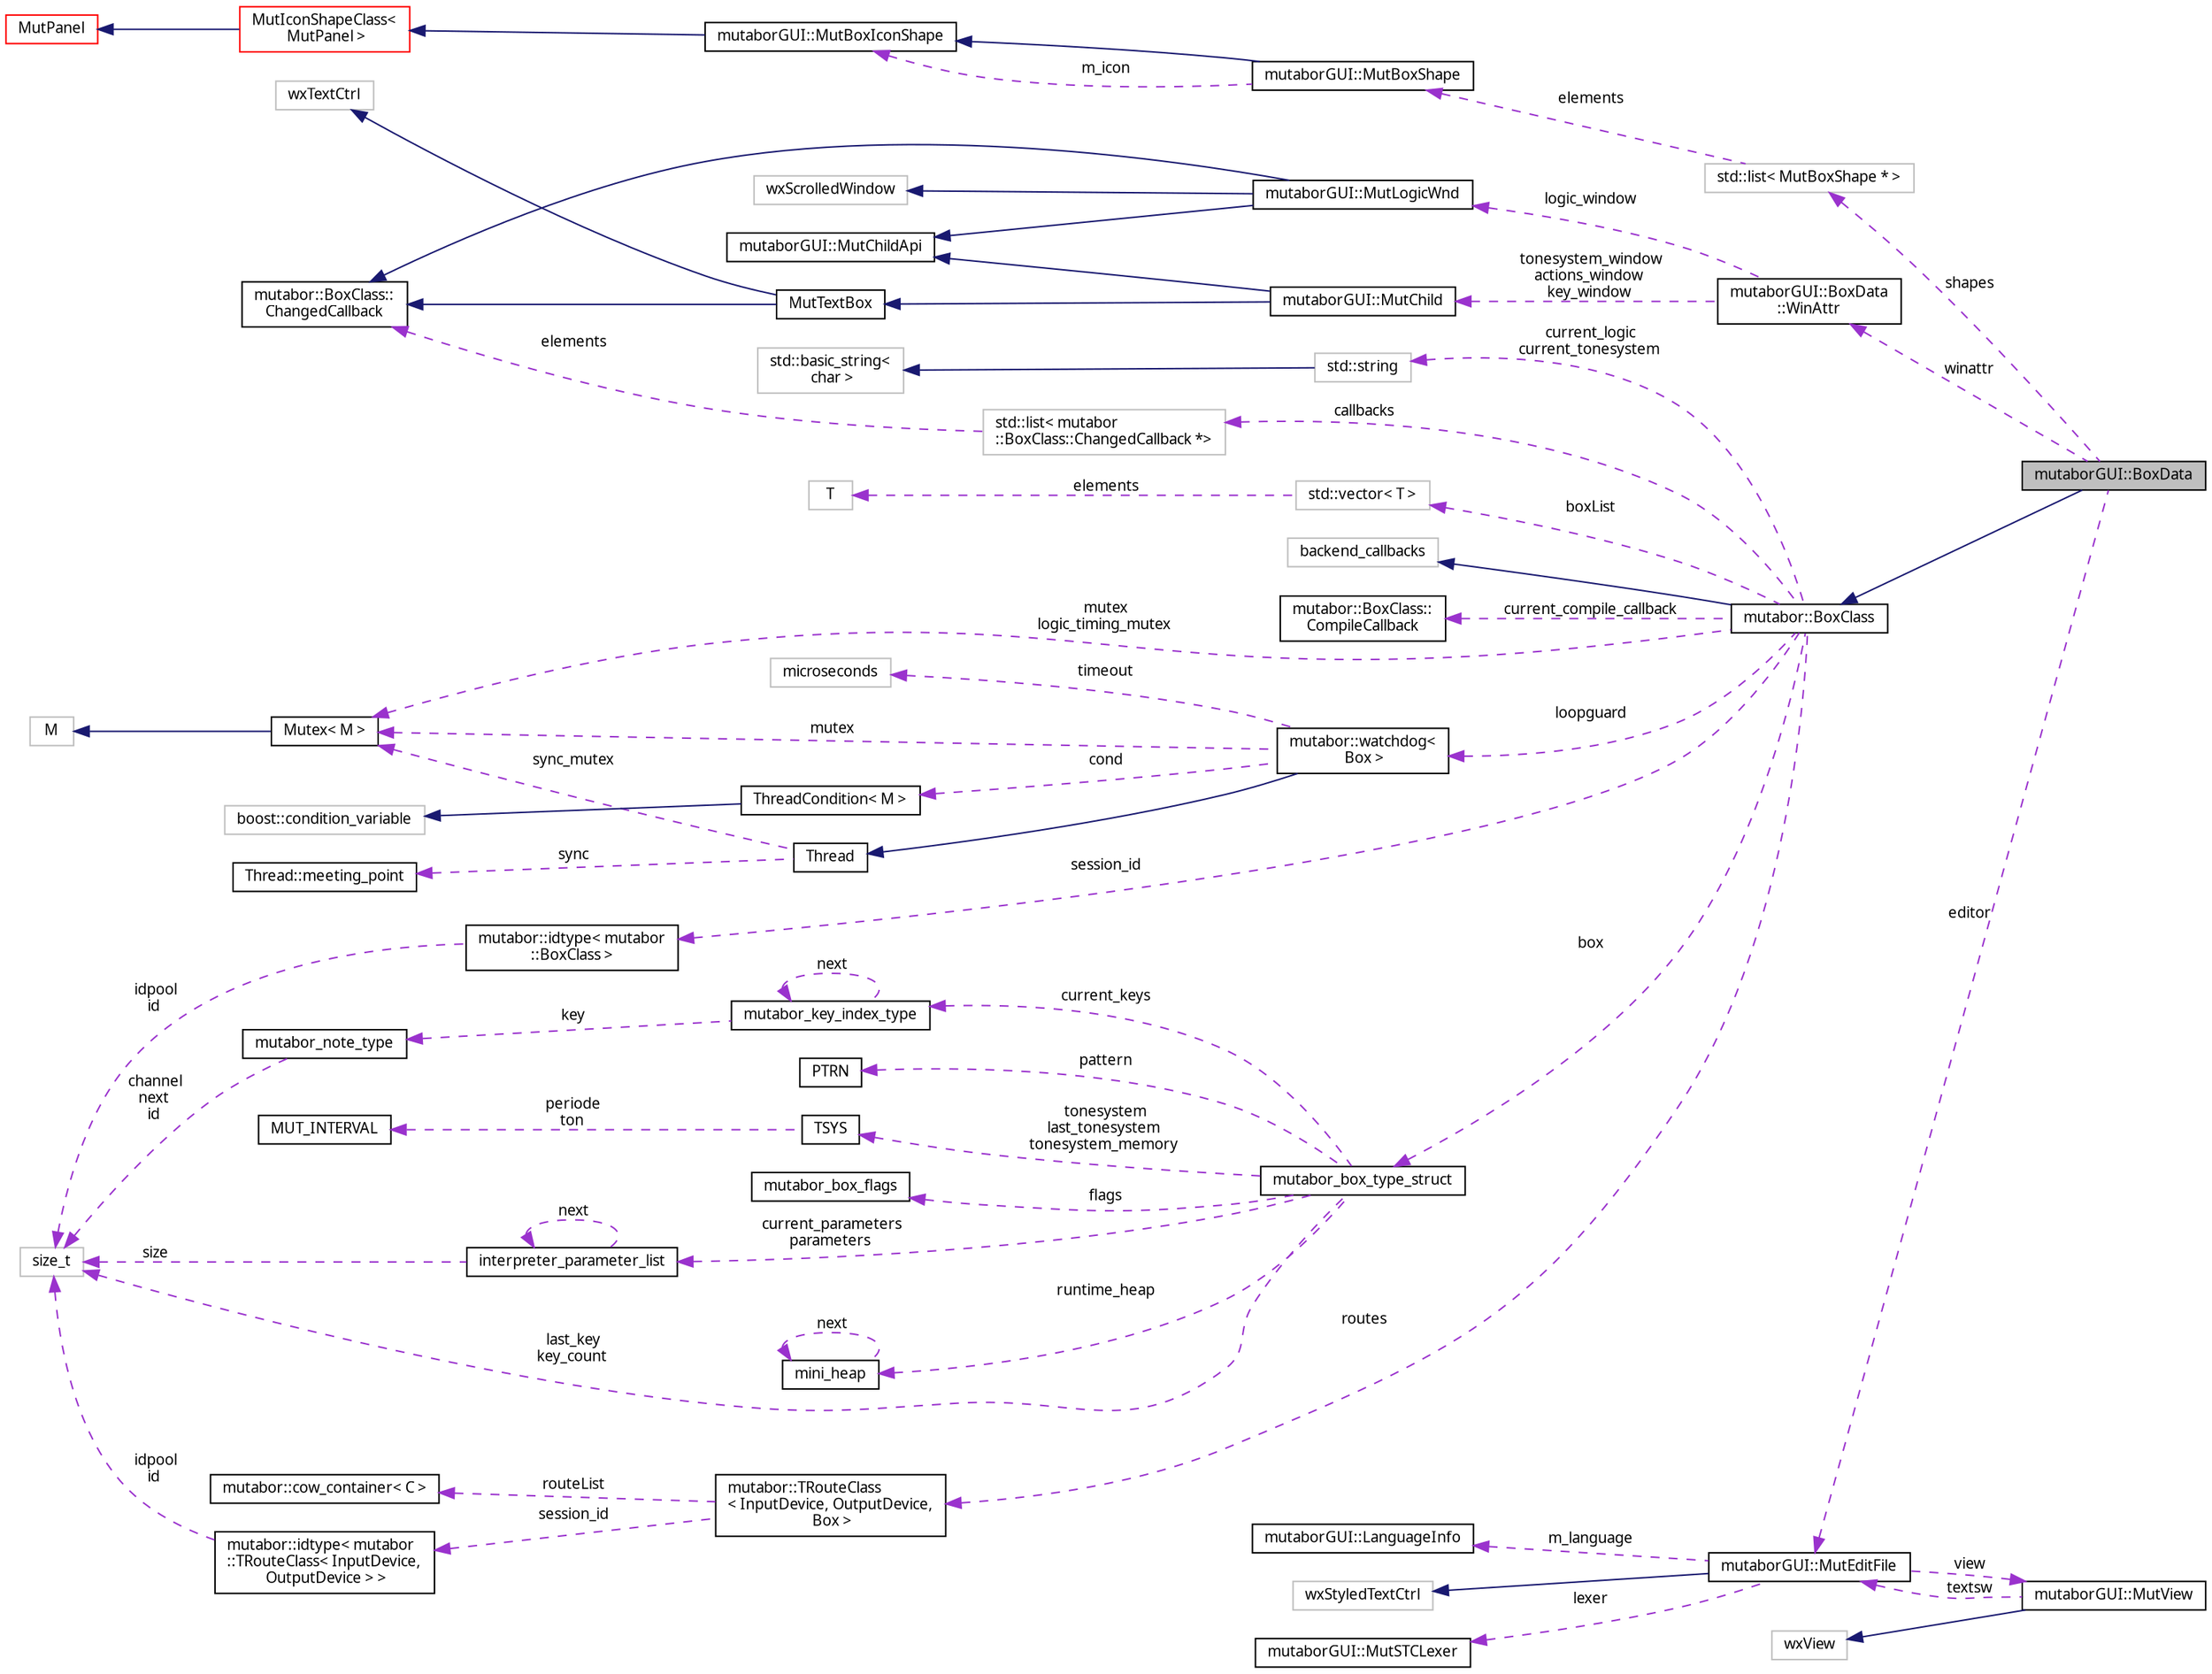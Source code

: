digraph "mutaborGUI::BoxData"
{
  edge [fontname="Sans",fontsize="10",labelfontname="Sans",labelfontsize="10"];
  node [fontname="Sans",fontsize="10",shape=record];
  rankdir="LR";
  Node3 [label="mutaborGUI::BoxData",height=0.2,width=0.4,color="black", fillcolor="grey75", style="filled", fontcolor="black"];
  Node4 -> Node3 [dir="back",color="midnightblue",fontsize="10",style="solid",fontname="Sans"];
  Node4 [label="mutabor::BoxClass",height=0.2,width=0.4,color="black", fillcolor="white", style="filled",URL="$d3/d4e/structmutabor_1_1BoxClass.html"];
  Node5 -> Node4 [dir="back",color="midnightblue",fontsize="10",style="solid",fontname="Sans"];
  Node5 [label="backend_callbacks",height=0.2,width=0.4,color="grey75", fillcolor="white", style="filled"];
  Node6 -> Node4 [dir="back",color="darkorchid3",fontsize="10",style="dashed",label=" current_compile_callback" ,fontname="Sans"];
  Node6 [label="mutabor::BoxClass::\lCompileCallback",height=0.2,width=0.4,color="black", fillcolor="white", style="filled",URL="$d2/def/structmutabor_1_1BoxClass_1_1CompileCallback.html"];
  Node7 -> Node4 [dir="back",color="darkorchid3",fontsize="10",style="dashed",label=" session_id" ,fontname="Sans"];
  Node7 [label="mutabor::idtype\< mutabor\l::BoxClass \>",height=0.2,width=0.4,color="black", fillcolor="white", style="filled",URL="$d7/dce/classmutabor_1_1idtype.html"];
  Node8 -> Node7 [dir="back",color="darkorchid3",fontsize="10",style="dashed",label=" idpool\nid" ,fontname="Sans"];
  Node8 [label="size_t",height=0.2,width=0.4,color="grey75", fillcolor="white", style="filled"];
  Node9 -> Node4 [dir="back",color="darkorchid3",fontsize="10",style="dashed",label=" loopguard" ,fontname="Sans"];
  Node9 [label="mutabor::watchdog\<\l Box \>",height=0.2,width=0.4,color="black", fillcolor="white", style="filled",URL="$d7/d6f/classmutabor_1_1watchdog.html"];
  Node10 -> Node9 [dir="back",color="midnightblue",fontsize="10",style="solid",fontname="Sans"];
  Node10 [label="Thread",height=0.2,width=0.4,color="black", fillcolor="white", style="filled",URL="$d0/d51/classThread.html"];
  Node11 -> Node10 [dir="back",color="darkorchid3",fontsize="10",style="dashed",label=" sync_mutex" ,fontname="Sans"];
  Node11 [label="Mutex\< M \>",height=0.2,width=0.4,color="black", fillcolor="white", style="filled",URL="$dd/db9/classMutex.html"];
  Node12 -> Node11 [dir="back",color="midnightblue",fontsize="10",style="solid",fontname="Sans"];
  Node12 [label="M",height=0.2,width=0.4,color="grey75", fillcolor="white", style="filled"];
  Node13 -> Node10 [dir="back",color="darkorchid3",fontsize="10",style="dashed",label=" sync" ,fontname="Sans"];
  Node13 [label="Thread::meeting_point",height=0.2,width=0.4,color="black", fillcolor="white", style="filled",URL="$dd/da9/classThread_1_1meeting__point.html"];
  Node14 -> Node9 [dir="back",color="darkorchid3",fontsize="10",style="dashed",label=" cond" ,fontname="Sans"];
  Node14 [label="ThreadCondition\< M \>",height=0.2,width=0.4,color="black", fillcolor="white", style="filled",URL="$d3/d55/classThreadCondition.html"];
  Node15 -> Node14 [dir="back",color="midnightblue",fontsize="10",style="solid",fontname="Sans"];
  Node15 [label="boost::condition_variable",height=0.2,width=0.4,color="grey75", fillcolor="white", style="filled"];
  Node11 -> Node9 [dir="back",color="darkorchid3",fontsize="10",style="dashed",label=" mutex" ,fontname="Sans"];
  Node16 -> Node9 [dir="back",color="darkorchid3",fontsize="10",style="dashed",label=" timeout" ,fontname="Sans"];
  Node16 [label="microseconds",height=0.2,width=0.4,color="grey75", fillcolor="white", style="filled"];
  Node17 -> Node4 [dir="back",color="darkorchid3",fontsize="10",style="dashed",label=" box" ,fontname="Sans"];
  Node17 [label="mutabor_box_type_struct",height=0.2,width=0.4,color="black", fillcolor="white", style="filled",URL="$d6/dee/structmutabor__box__type__struct.html",tooltip="Mutabor box type. "];
  Node18 -> Node17 [dir="back",color="darkorchid3",fontsize="10",style="dashed",label=" pattern" ,fontname="Sans"];
  Node18 [label="PTRN",height=0.2,width=0.4,color="black", fillcolor="white", style="filled",URL="$d3/dc4/structPTRN.html"];
  Node19 -> Node17 [dir="back",color="darkorchid3",fontsize="10",style="dashed",label=" current_keys" ,fontname="Sans"];
  Node19 [label="mutabor_key_index_type",height=0.2,width=0.4,color="black", fillcolor="white", style="filled",URL="$d9/df2/structmutabor__key__index__type.html"];
  Node20 -> Node19 [dir="back",color="darkorchid3",fontsize="10",style="dashed",label=" key" ,fontname="Sans"];
  Node20 [label="mutabor_note_type",height=0.2,width=0.4,color="black", fillcolor="white", style="filled",URL="$d6/d0c/structmutabor__note__type.html",tooltip="linked list containing key information for incoming keys or notes. "];
  Node8 -> Node20 [dir="back",color="darkorchid3",fontsize="10",style="dashed",label=" channel\nnext\nid" ,fontname="Sans"];
  Node19 -> Node19 [dir="back",color="darkorchid3",fontsize="10",style="dashed",label=" next" ,fontname="Sans"];
  Node21 -> Node17 [dir="back",color="darkorchid3",fontsize="10",style="dashed",label=" flags" ,fontname="Sans"];
  Node21 [label="mutabor_box_flags",height=0.2,width=0.4,color="black", fillcolor="white", style="filled",URL="$df/da9/structmutabor__box__flags.html"];
  Node22 -> Node17 [dir="back",color="darkorchid3",fontsize="10",style="dashed",label=" runtime_heap" ,fontname="Sans"];
  Node22 [label="mini_heap",height=0.2,width=0.4,color="black", fillcolor="white", style="filled",URL="$df/d0f/structmini__heap.html"];
  Node22 -> Node22 [dir="back",color="darkorchid3",fontsize="10",style="dashed",label=" next" ,fontname="Sans"];
  Node23 -> Node17 [dir="back",color="darkorchid3",fontsize="10",style="dashed",label=" tonesystem\nlast_tonesystem\ntonesystem_memory" ,fontname="Sans"];
  Node23 [label="TSYS",height=0.2,width=0.4,color="black", fillcolor="white", style="filled",URL="$d4/d2a/structTSYS.html"];
  Node24 -> Node23 [dir="back",color="darkorchid3",fontsize="10",style="dashed",label=" periode\nton" ,fontname="Sans"];
  Node24 [label="MUT_INTERVAL",height=0.2,width=0.4,color="black", fillcolor="white", style="filled",URL="$d6/dcd/structMUT__INTERVAL.html"];
  Node25 -> Node17 [dir="back",color="darkorchid3",fontsize="10",style="dashed",label=" current_parameters\nparameters" ,fontname="Sans"];
  Node25 [label="interpreter_parameter_list",height=0.2,width=0.4,color="black", fillcolor="white", style="filled",URL="$da/d32/structinterpreter__parameter__list.html"];
  Node25 -> Node25 [dir="back",color="darkorchid3",fontsize="10",style="dashed",label=" next" ,fontname="Sans"];
  Node8 -> Node25 [dir="back",color="darkorchid3",fontsize="10",style="dashed",label=" size" ,fontname="Sans"];
  Node8 -> Node17 [dir="back",color="darkorchid3",fontsize="10",style="dashed",label=" last_key\nkey_count" ,fontname="Sans"];
  Node26 -> Node4 [dir="back",color="darkorchid3",fontsize="10",style="dashed",label=" routes" ,fontname="Sans"];
  Node26 [label="mutabor::TRouteClass\l\< InputDevice, OutputDevice,\l Box \>",height=0.2,width=0.4,color="black", fillcolor="white", style="filled",URL="$db/d05/classmutabor_1_1TRouteClass.html"];
  Node27 -> Node26 [dir="back",color="darkorchid3",fontsize="10",style="dashed",label=" routeList" ,fontname="Sans"];
  Node27 [label="mutabor::cow_container\< C \>",height=0.2,width=0.4,color="black", fillcolor="white", style="filled",URL="$df/d40/classmutabor_1_1cow__container.html"];
  Node28 -> Node26 [dir="back",color="darkorchid3",fontsize="10",style="dashed",label=" session_id" ,fontname="Sans"];
  Node28 [label="mutabor::idtype\< mutabor\l::TRouteClass\< InputDevice,\l OutputDevice \> \>",height=0.2,width=0.4,color="black", fillcolor="white", style="filled",URL="$d7/dce/classmutabor_1_1idtype.html"];
  Node8 -> Node28 [dir="back",color="darkorchid3",fontsize="10",style="dashed",label=" idpool\nid" ,fontname="Sans"];
  Node11 -> Node4 [dir="back",color="darkorchid3",fontsize="10",style="dashed",label=" mutex\nlogic_timing_mutex" ,fontname="Sans"];
  Node29 -> Node4 [dir="back",color="darkorchid3",fontsize="10",style="dashed",label=" current_logic\ncurrent_tonesystem" ,fontname="Sans"];
  Node29 [label="std::string",height=0.2,width=0.4,color="grey75", fillcolor="white", style="filled",tooltip="STL class. "];
  Node30 -> Node29 [dir="back",color="midnightblue",fontsize="10",style="solid",fontname="Sans"];
  Node30 [label="std::basic_string\<\l char \>",height=0.2,width=0.4,color="grey75", fillcolor="white", style="filled",tooltip="STL class. "];
  Node31 -> Node4 [dir="back",color="darkorchid3",fontsize="10",style="dashed",label=" callbacks" ,fontname="Sans"];
  Node31 [label="std::list\< mutabor\l::BoxClass::ChangedCallback *\>",height=0.2,width=0.4,color="grey75", fillcolor="white", style="filled"];
  Node32 -> Node31 [dir="back",color="darkorchid3",fontsize="10",style="dashed",label=" elements" ,fontname="Sans"];
  Node32 [label="mutabor::BoxClass::\lChangedCallback",height=0.2,width=0.4,color="black", fillcolor="white", style="filled",URL="$da/dd8/structmutabor_1_1BoxClass_1_1ChangedCallback.html"];
  Node33 -> Node4 [dir="back",color="darkorchid3",fontsize="10",style="dashed",label=" boxList" ,fontname="Sans"];
  Node33 [label="std::vector\< T \>",height=0.2,width=0.4,color="grey75", fillcolor="white", style="filled",tooltip="STL class. "];
  Node34 -> Node33 [dir="back",color="darkorchid3",fontsize="10",style="dashed",label=" elements" ,fontname="Sans"];
  Node34 [label="T",height=0.2,width=0.4,color="grey75", fillcolor="white", style="filled"];
  Node35 -> Node3 [dir="back",color="darkorchid3",fontsize="10",style="dashed",label=" editor" ,fontname="Sans"];
  Node35 [label="mutaborGUI::MutEditFile",height=0.2,width=0.4,color="black", fillcolor="white", style="filled",URL="$de/dfe/classmutaborGUI_1_1MutEditFile.html"];
  Node36 -> Node35 [dir="back",color="midnightblue",fontsize="10",style="solid",fontname="Sans"];
  Node36 [label="wxStyledTextCtrl",height=0.2,width=0.4,color="grey75", fillcolor="white", style="filled"];
  Node37 -> Node35 [dir="back",color="darkorchid3",fontsize="10",style="dashed",label=" lexer" ,fontname="Sans"];
  Node37 [label="mutaborGUI::MutSTCLexer",height=0.2,width=0.4,color="black", fillcolor="white", style="filled",URL="$d1/dea/classmutaborGUI_1_1MutSTCLexer.html"];
  Node38 -> Node35 [dir="back",color="darkorchid3",fontsize="10",style="dashed",label=" m_language" ,fontname="Sans"];
  Node38 [label="mutaborGUI::LanguageInfo",height=0.2,width=0.4,color="black", fillcolor="white", style="filled",URL="$d4/d4a/structmutaborGUI_1_1LanguageInfo.html"];
  Node39 -> Node35 [dir="back",color="darkorchid3",fontsize="10",style="dashed",label=" view" ,fontname="Sans"];
  Node39 [label="mutaborGUI::MutView",height=0.2,width=0.4,color="black", fillcolor="white", style="filled",URL="$d8/dd6/classmutaborGUI_1_1MutView.html",tooltip="What are the important qualities of a view? A view is registered with its document, and when the view becomes active (ie the user clicks on it) then it will set its document to be the active/current document. "];
  Node40 -> Node39 [dir="back",color="midnightblue",fontsize="10",style="solid",fontname="Sans"];
  Node40 [label="wxView",height=0.2,width=0.4,color="grey75", fillcolor="white", style="filled"];
  Node35 -> Node39 [dir="back",color="darkorchid3",fontsize="10",style="dashed",label=" textsw" ,fontname="Sans"];
  Node41 -> Node3 [dir="back",color="darkorchid3",fontsize="10",style="dashed",label=" shapes" ,fontname="Sans"];
  Node41 [label="std::list\< MutBoxShape * \>",height=0.2,width=0.4,color="grey75", fillcolor="white", style="filled"];
  Node42 -> Node41 [dir="back",color="darkorchid3",fontsize="10",style="dashed",label=" elements" ,fontname="Sans"];
  Node42 [label="mutaborGUI::MutBoxShape",height=0.2,width=0.4,color="black", fillcolor="white", style="filled",URL="$d5/d72/classmutaborGUI_1_1MutBoxShape.html"];
  Node43 -> Node42 [dir="back",color="midnightblue",fontsize="10",style="solid",fontname="Sans"];
  Node43 [label="mutaborGUI::MutBoxIconShape",height=0.2,width=0.4,color="black", fillcolor="white", style="filled",URL="$d2/ddf/classmutaborGUI_1_1MutBoxIconShape.html"];
  Node44 -> Node43 [dir="back",color="midnightblue",fontsize="10",style="solid",fontname="Sans"];
  Node44 [label="MutIconShapeClass\<\l MutPanel \>",height=0.2,width=0.4,color="red", fillcolor="white", style="filled",URL="$d5/d12/classMutIconShapeClass.html"];
  Node45 -> Node44 [dir="back",color="midnightblue",fontsize="10",style="solid",fontname="Sans"];
  Node45 [label="MutPanel",height=0.2,width=0.4,color="red", fillcolor="white", style="filled",URL="$df/df2/classMutPanel.html"];
  Node43 -> Node42 [dir="back",color="darkorchid3",fontsize="10",style="dashed",label=" m_icon" ,fontname="Sans"];
  Node48 -> Node3 [dir="back",color="darkorchid3",fontsize="10",style="dashed",label=" winattr" ,fontname="Sans"];
  Node48 [label="mutaborGUI::BoxData\l::WinAttr",height=0.2,width=0.4,color="black", fillcolor="white", style="filled",URL="$de/d37/structmutaborGUI_1_1BoxData_1_1WinAttr.html"];
  Node49 -> Node48 [dir="back",color="darkorchid3",fontsize="10",style="dashed",label=" logic_window" ,fontname="Sans"];
  Node49 [label="mutaborGUI::MutLogicWnd",height=0.2,width=0.4,color="black", fillcolor="white", style="filled",URL="$dd/d65/classmutaborGUI_1_1MutLogicWnd.html"];
  Node50 -> Node49 [dir="back",color="midnightblue",fontsize="10",style="solid",fontname="Sans"];
  Node50 [label="wxScrolledWindow",height=0.2,width=0.4,color="grey75", fillcolor="white", style="filled"];
  Node51 -> Node49 [dir="back",color="midnightblue",fontsize="10",style="solid",fontname="Sans"];
  Node51 [label="mutaborGUI::MutChildApi",height=0.2,width=0.4,color="black", fillcolor="white", style="filled",URL="$dd/dfa/structmutaborGUI_1_1MutChildApi.html"];
  Node32 -> Node49 [dir="back",color="midnightblue",fontsize="10",style="solid",fontname="Sans"];
  Node52 -> Node48 [dir="back",color="darkorchid3",fontsize="10",style="dashed",label=" tonesystem_window\nactions_window\nkey_window" ,fontname="Sans"];
  Node52 [label="mutaborGUI::MutChild",height=0.2,width=0.4,color="black", fillcolor="white", style="filled",URL="$d9/d7a/classmutaborGUI_1_1MutChild.html"];
  Node53 -> Node52 [dir="back",color="midnightblue",fontsize="10",style="solid",fontname="Sans"];
  Node53 [label="MutTextBox",height=0.2,width=0.4,color="black", fillcolor="white", style="filled",URL="$d6/deb/classMutTextBox.html"];
  Node54 -> Node53 [dir="back",color="midnightblue",fontsize="10",style="solid",fontname="Sans"];
  Node54 [label="wxTextCtrl",height=0.2,width=0.4,color="grey75", fillcolor="white", style="filled"];
  Node32 -> Node53 [dir="back",color="midnightblue",fontsize="10",style="solid",fontname="Sans"];
  Node51 -> Node52 [dir="back",color="midnightblue",fontsize="10",style="solid",fontname="Sans"];
}

